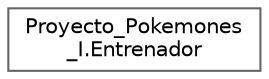 digraph "Graphical Class Hierarchy"
{
 // LATEX_PDF_SIZE
  bgcolor="transparent";
  edge [fontname=Helvetica,fontsize=10,labelfontname=Helvetica,labelfontsize=10];
  node [fontname=Helvetica,fontsize=10,shape=box,height=0.2,width=0.4];
  rankdir="LR";
  Node0 [id="Node000000",label="Proyecto_Pokemones\l_I.Entrenador",height=0.2,width=0.4,color="grey40", fillcolor="white", style="filled",URL="$class_proyecto___pokemones___i_1_1_entrenador.html",tooltip=" "];
}
